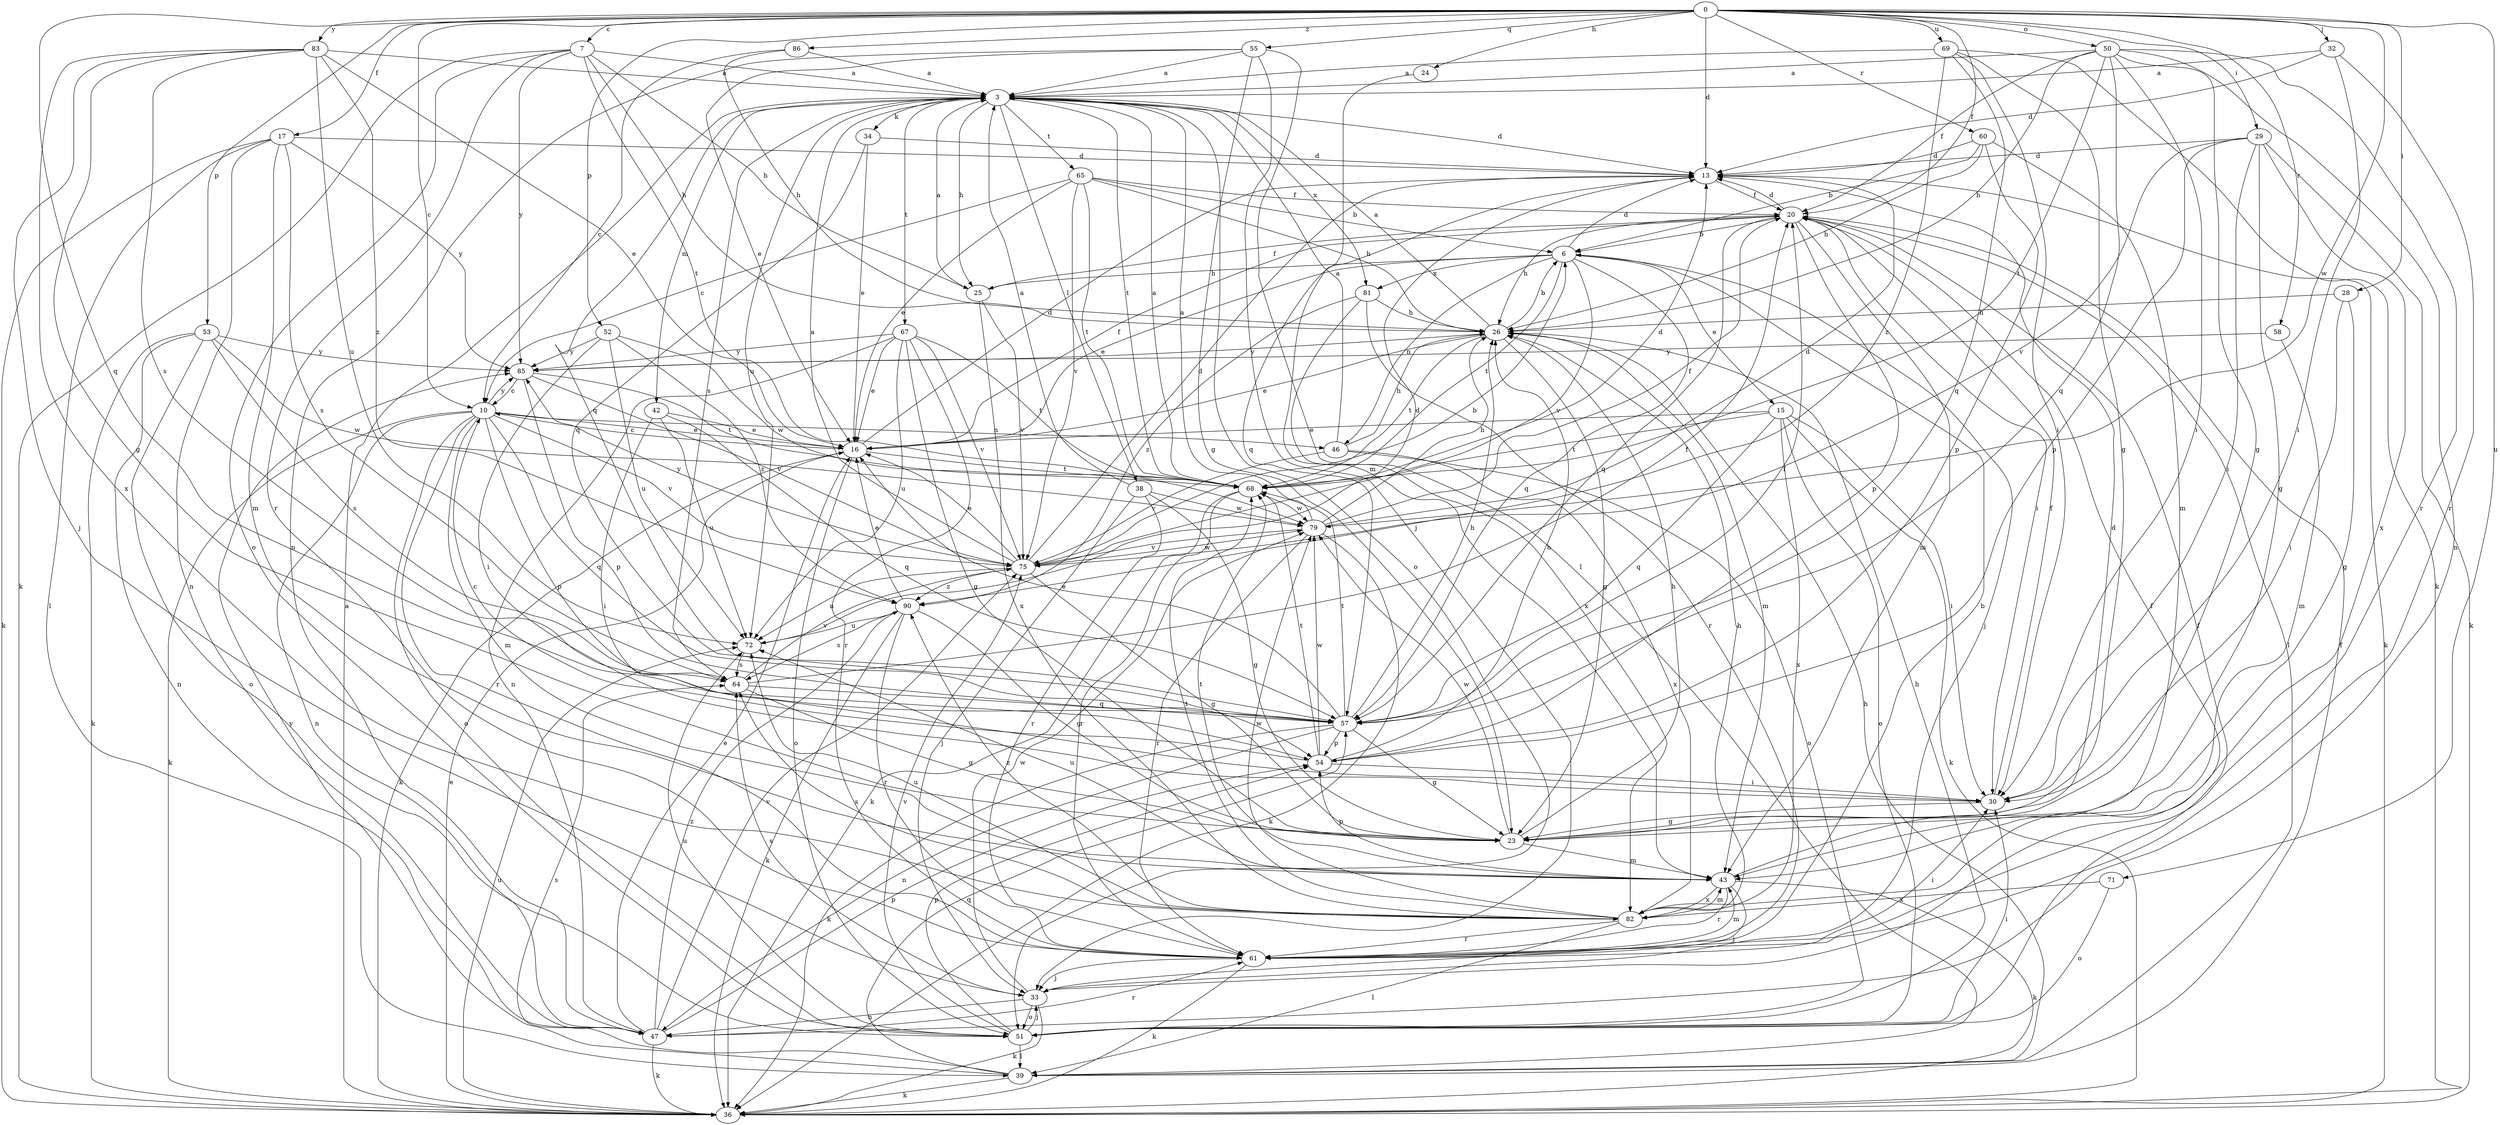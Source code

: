 strict digraph  {
0;
3;
6;
7;
10;
13;
15;
16;
17;
20;
23;
24;
25;
26;
28;
29;
30;
32;
33;
34;
36;
38;
39;
42;
43;
46;
47;
50;
51;
52;
53;
54;
55;
57;
58;
60;
61;
64;
65;
67;
68;
69;
71;
72;
75;
79;
81;
82;
83;
85;
86;
90;
0 -> 7  [label=c];
0 -> 10  [label=c];
0 -> 13  [label=d];
0 -> 17  [label=f];
0 -> 20  [label=f];
0 -> 24  [label=h];
0 -> 28  [label=i];
0 -> 29  [label=i];
0 -> 32  [label=j];
0 -> 50  [label=o];
0 -> 52  [label=p];
0 -> 53  [label=p];
0 -> 55  [label=q];
0 -> 57  [label=q];
0 -> 58  [label=r];
0 -> 60  [label=r];
0 -> 69  [label=u];
0 -> 71  [label=u];
0 -> 79  [label=w];
0 -> 83  [label=y];
0 -> 86  [label=z];
3 -> 13  [label=d];
3 -> 25  [label=h];
3 -> 34  [label=k];
3 -> 38  [label=l];
3 -> 42  [label=m];
3 -> 51  [label=o];
3 -> 57  [label=q];
3 -> 64  [label=s];
3 -> 65  [label=t];
3 -> 67  [label=t];
3 -> 68  [label=t];
3 -> 72  [label=u];
3 -> 81  [label=x];
6 -> 13  [label=d];
6 -> 15  [label=e];
6 -> 16  [label=e];
6 -> 25  [label=h];
6 -> 33  [label=j];
6 -> 46  [label=n];
6 -> 57  [label=q];
6 -> 68  [label=t];
6 -> 75  [label=v];
6 -> 81  [label=x];
7 -> 3  [label=a];
7 -> 25  [label=h];
7 -> 26  [label=h];
7 -> 36  [label=k];
7 -> 51  [label=o];
7 -> 61  [label=r];
7 -> 68  [label=t];
7 -> 85  [label=y];
10 -> 16  [label=e];
10 -> 36  [label=k];
10 -> 43  [label=m];
10 -> 46  [label=n];
10 -> 47  [label=n];
10 -> 51  [label=o];
10 -> 54  [label=p];
10 -> 57  [label=q];
10 -> 61  [label=r];
10 -> 75  [label=v];
10 -> 85  [label=y];
13 -> 20  [label=f];
13 -> 36  [label=k];
13 -> 57  [label=q];
15 -> 16  [label=e];
15 -> 30  [label=i];
15 -> 36  [label=k];
15 -> 51  [label=o];
15 -> 57  [label=q];
15 -> 68  [label=t];
15 -> 82  [label=x];
16 -> 10  [label=c];
16 -> 13  [label=d];
16 -> 20  [label=f];
16 -> 36  [label=k];
16 -> 51  [label=o];
16 -> 68  [label=t];
17 -> 13  [label=d];
17 -> 36  [label=k];
17 -> 39  [label=l];
17 -> 43  [label=m];
17 -> 47  [label=n];
17 -> 64  [label=s];
17 -> 85  [label=y];
20 -> 6  [label=b];
20 -> 13  [label=d];
20 -> 26  [label=h];
20 -> 30  [label=i];
20 -> 39  [label=l];
20 -> 43  [label=m];
20 -> 54  [label=p];
20 -> 57  [label=q];
23 -> 26  [label=h];
23 -> 43  [label=m];
23 -> 79  [label=w];
24 -> 43  [label=m];
25 -> 3  [label=a];
25 -> 20  [label=f];
25 -> 75  [label=v];
25 -> 82  [label=x];
26 -> 3  [label=a];
26 -> 6  [label=b];
26 -> 16  [label=e];
26 -> 23  [label=g];
26 -> 43  [label=m];
26 -> 68  [label=t];
26 -> 85  [label=y];
28 -> 23  [label=g];
28 -> 26  [label=h];
28 -> 30  [label=i];
29 -> 13  [label=d];
29 -> 23  [label=g];
29 -> 30  [label=i];
29 -> 36  [label=k];
29 -> 54  [label=p];
29 -> 75  [label=v];
29 -> 82  [label=x];
30 -> 20  [label=f];
30 -> 23  [label=g];
32 -> 3  [label=a];
32 -> 13  [label=d];
32 -> 30  [label=i];
32 -> 61  [label=r];
33 -> 20  [label=f];
33 -> 36  [label=k];
33 -> 47  [label=n];
33 -> 51  [label=o];
33 -> 64  [label=s];
33 -> 79  [label=w];
34 -> 13  [label=d];
34 -> 16  [label=e];
34 -> 57  [label=q];
36 -> 3  [label=a];
36 -> 16  [label=e];
36 -> 72  [label=u];
38 -> 3  [label=a];
38 -> 23  [label=g];
38 -> 33  [label=j];
38 -> 61  [label=r];
38 -> 79  [label=w];
39 -> 20  [label=f];
39 -> 26  [label=h];
39 -> 36  [label=k];
39 -> 57  [label=q];
39 -> 64  [label=s];
39 -> 85  [label=y];
42 -> 16  [label=e];
42 -> 30  [label=i];
42 -> 57  [label=q];
42 -> 72  [label=u];
43 -> 13  [label=d];
43 -> 33  [label=j];
43 -> 36  [label=k];
43 -> 54  [label=p];
43 -> 61  [label=r];
43 -> 68  [label=t];
43 -> 72  [label=u];
43 -> 82  [label=x];
46 -> 3  [label=a];
46 -> 26  [label=h];
46 -> 51  [label=o];
46 -> 75  [label=v];
46 -> 82  [label=x];
47 -> 16  [label=e];
47 -> 36  [label=k];
47 -> 54  [label=p];
47 -> 61  [label=r];
47 -> 75  [label=v];
47 -> 90  [label=z];
50 -> 3  [label=a];
50 -> 20  [label=f];
50 -> 23  [label=g];
50 -> 26  [label=h];
50 -> 30  [label=i];
50 -> 47  [label=n];
50 -> 57  [label=q];
50 -> 61  [label=r];
50 -> 68  [label=t];
51 -> 20  [label=f];
51 -> 26  [label=h];
51 -> 30  [label=i];
51 -> 33  [label=j];
51 -> 39  [label=l];
51 -> 54  [label=p];
51 -> 72  [label=u];
51 -> 75  [label=v];
52 -> 30  [label=i];
52 -> 72  [label=u];
52 -> 79  [label=w];
52 -> 85  [label=y];
52 -> 90  [label=z];
53 -> 36  [label=k];
53 -> 47  [label=n];
53 -> 51  [label=o];
53 -> 64  [label=s];
53 -> 79  [label=w];
53 -> 85  [label=y];
54 -> 10  [label=c];
54 -> 26  [label=h];
54 -> 30  [label=i];
54 -> 68  [label=t];
54 -> 79  [label=w];
55 -> 3  [label=a];
55 -> 16  [label=e];
55 -> 23  [label=g];
55 -> 33  [label=j];
55 -> 39  [label=l];
55 -> 47  [label=n];
57 -> 16  [label=e];
57 -> 20  [label=f];
57 -> 23  [label=g];
57 -> 26  [label=h];
57 -> 36  [label=k];
57 -> 47  [label=n];
57 -> 54  [label=p];
57 -> 68  [label=t];
58 -> 43  [label=m];
58 -> 85  [label=y];
60 -> 6  [label=b];
60 -> 13  [label=d];
60 -> 26  [label=h];
60 -> 43  [label=m];
60 -> 54  [label=p];
61 -> 6  [label=b];
61 -> 30  [label=i];
61 -> 33  [label=j];
61 -> 36  [label=k];
61 -> 43  [label=m];
64 -> 20  [label=f];
64 -> 23  [label=g];
64 -> 57  [label=q];
64 -> 75  [label=v];
65 -> 6  [label=b];
65 -> 10  [label=c];
65 -> 16  [label=e];
65 -> 20  [label=f];
65 -> 26  [label=h];
65 -> 68  [label=t];
65 -> 75  [label=v];
67 -> 16  [label=e];
67 -> 23  [label=g];
67 -> 47  [label=n];
67 -> 61  [label=r];
67 -> 68  [label=t];
67 -> 72  [label=u];
67 -> 75  [label=v];
67 -> 85  [label=y];
68 -> 3  [label=a];
68 -> 13  [label=d];
68 -> 36  [label=k];
68 -> 61  [label=r];
68 -> 79  [label=w];
69 -> 3  [label=a];
69 -> 23  [label=g];
69 -> 30  [label=i];
69 -> 36  [label=k];
69 -> 57  [label=q];
69 -> 90  [label=z];
71 -> 51  [label=o];
71 -> 82  [label=x];
72 -> 13  [label=d];
72 -> 64  [label=s];
75 -> 3  [label=a];
75 -> 6  [label=b];
75 -> 13  [label=d];
75 -> 16  [label=e];
75 -> 23  [label=g];
75 -> 72  [label=u];
75 -> 79  [label=w];
75 -> 85  [label=y];
75 -> 90  [label=z];
79 -> 3  [label=a];
79 -> 13  [label=d];
79 -> 20  [label=f];
79 -> 26  [label=h];
79 -> 36  [label=k];
79 -> 61  [label=r];
79 -> 75  [label=v];
81 -> 26  [label=h];
81 -> 61  [label=r];
81 -> 82  [label=x];
81 -> 90  [label=z];
82 -> 26  [label=h];
82 -> 39  [label=l];
82 -> 43  [label=m];
82 -> 61  [label=r];
82 -> 64  [label=s];
82 -> 68  [label=t];
82 -> 72  [label=u];
82 -> 79  [label=w];
82 -> 90  [label=z];
83 -> 3  [label=a];
83 -> 16  [label=e];
83 -> 23  [label=g];
83 -> 33  [label=j];
83 -> 64  [label=s];
83 -> 72  [label=u];
83 -> 82  [label=x];
83 -> 90  [label=z];
85 -> 10  [label=c];
85 -> 54  [label=p];
85 -> 68  [label=t];
85 -> 75  [label=v];
86 -> 3  [label=a];
86 -> 10  [label=c];
86 -> 26  [label=h];
90 -> 16  [label=e];
90 -> 23  [label=g];
90 -> 36  [label=k];
90 -> 61  [label=r];
90 -> 64  [label=s];
90 -> 72  [label=u];
}
